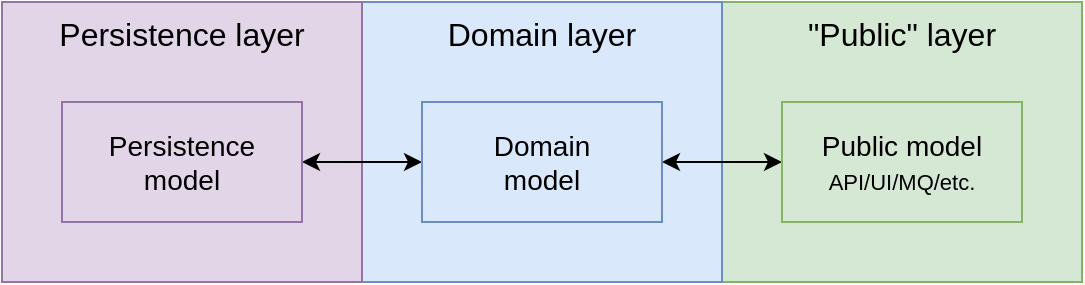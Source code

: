 <mxfile version="12.9.14" type="device"><diagram id="aPjc6K_-fymHEKMcsGoK" name="Page-1"><mxGraphModel dx="2062" dy="1161" grid="1" gridSize="10" guides="1" tooltips="1" connect="1" arrows="1" fold="1" page="1" pageScale="1" pageWidth="850" pageHeight="1100" math="0" shadow="0"><root><mxCell id="0"/><mxCell id="1" parent="0"/><mxCell id="xi8S5yuWlt_kA9qZncxF-4" value="&quot;Public&quot; layer" style="rounded=0;whiteSpace=wrap;html=1;verticalAlign=top;fontSize=16;fillColor=#d5e8d4;strokeColor=#82b366;" vertex="1" parent="1"><mxGeometry x="420" y="190" width="180" height="140" as="geometry"/></mxCell><mxCell id="xi8S5yuWlt_kA9qZncxF-3" value="Domain layer" style="rounded=0;whiteSpace=wrap;html=1;verticalAlign=top;fontSize=16;fillColor=#dae8fc;strokeColor=#6c8ebf;" vertex="1" parent="1"><mxGeometry x="240" y="190" width="180" height="140" as="geometry"/></mxCell><mxCell id="xi8S5yuWlt_kA9qZncxF-2" value="Persistence layer" style="rounded=0;whiteSpace=wrap;html=1;verticalAlign=top;fontSize=16;fillColor=#e1d5e7;strokeColor=#9673a6;" vertex="1" parent="1"><mxGeometry x="60" y="190" width="180" height="140" as="geometry"/></mxCell><mxCell id="f099wQpNeSdOQoJcqAPR-3" value="" style="edgeStyle=orthogonalEdgeStyle;rounded=0;orthogonalLoop=1;jettySize=auto;html=1;startArrow=classic;startFill=1;" parent="1" source="f099wQpNeSdOQoJcqAPR-1" target="f099wQpNeSdOQoJcqAPR-2" edge="1"><mxGeometry relative="1" as="geometry"/></mxCell><mxCell id="f099wQpNeSdOQoJcqAPR-1" value="&lt;font style=&quot;font-size: 14px;&quot;&gt;Persistence&lt;br style=&quot;font-size: 14px;&quot;&gt;model&lt;/font&gt;" style="rounded=0;whiteSpace=wrap;html=1;fillColor=#e1d5e7;strokeColor=#9673a6;fontSize=14;" parent="1" vertex="1"><mxGeometry x="90" y="240" width="120" height="60" as="geometry"/></mxCell><mxCell id="f099wQpNeSdOQoJcqAPR-5" value="" style="edgeStyle=orthogonalEdgeStyle;rounded=0;orthogonalLoop=1;jettySize=auto;html=1;startArrow=classic;startFill=1;" parent="1" source="f099wQpNeSdOQoJcqAPR-2" target="f099wQpNeSdOQoJcqAPR-4" edge="1"><mxGeometry relative="1" as="geometry"/></mxCell><mxCell id="f099wQpNeSdOQoJcqAPR-2" value="Domain&lt;br style=&quot;font-size: 14px;&quot;&gt;model" style="rounded=0;whiteSpace=wrap;html=1;fillColor=#dae8fc;strokeColor=#6c8ebf;fontSize=14;" parent="1" vertex="1"><mxGeometry x="270" y="240" width="120" height="60" as="geometry"/></mxCell><mxCell id="f099wQpNeSdOQoJcqAPR-4" value="Public model&lt;br style=&quot;font-size: 14px&quot;&gt;&lt;font style=&quot;font-size: 11px&quot;&gt;API/UI/MQ/etc.&lt;/font&gt;" style="rounded=0;whiteSpace=wrap;html=1;fillColor=#d5e8d4;strokeColor=#82b366;fontSize=14;" parent="1" vertex="1"><mxGeometry x="450" y="240" width="120" height="60" as="geometry"/></mxCell></root></mxGraphModel></diagram></mxfile>